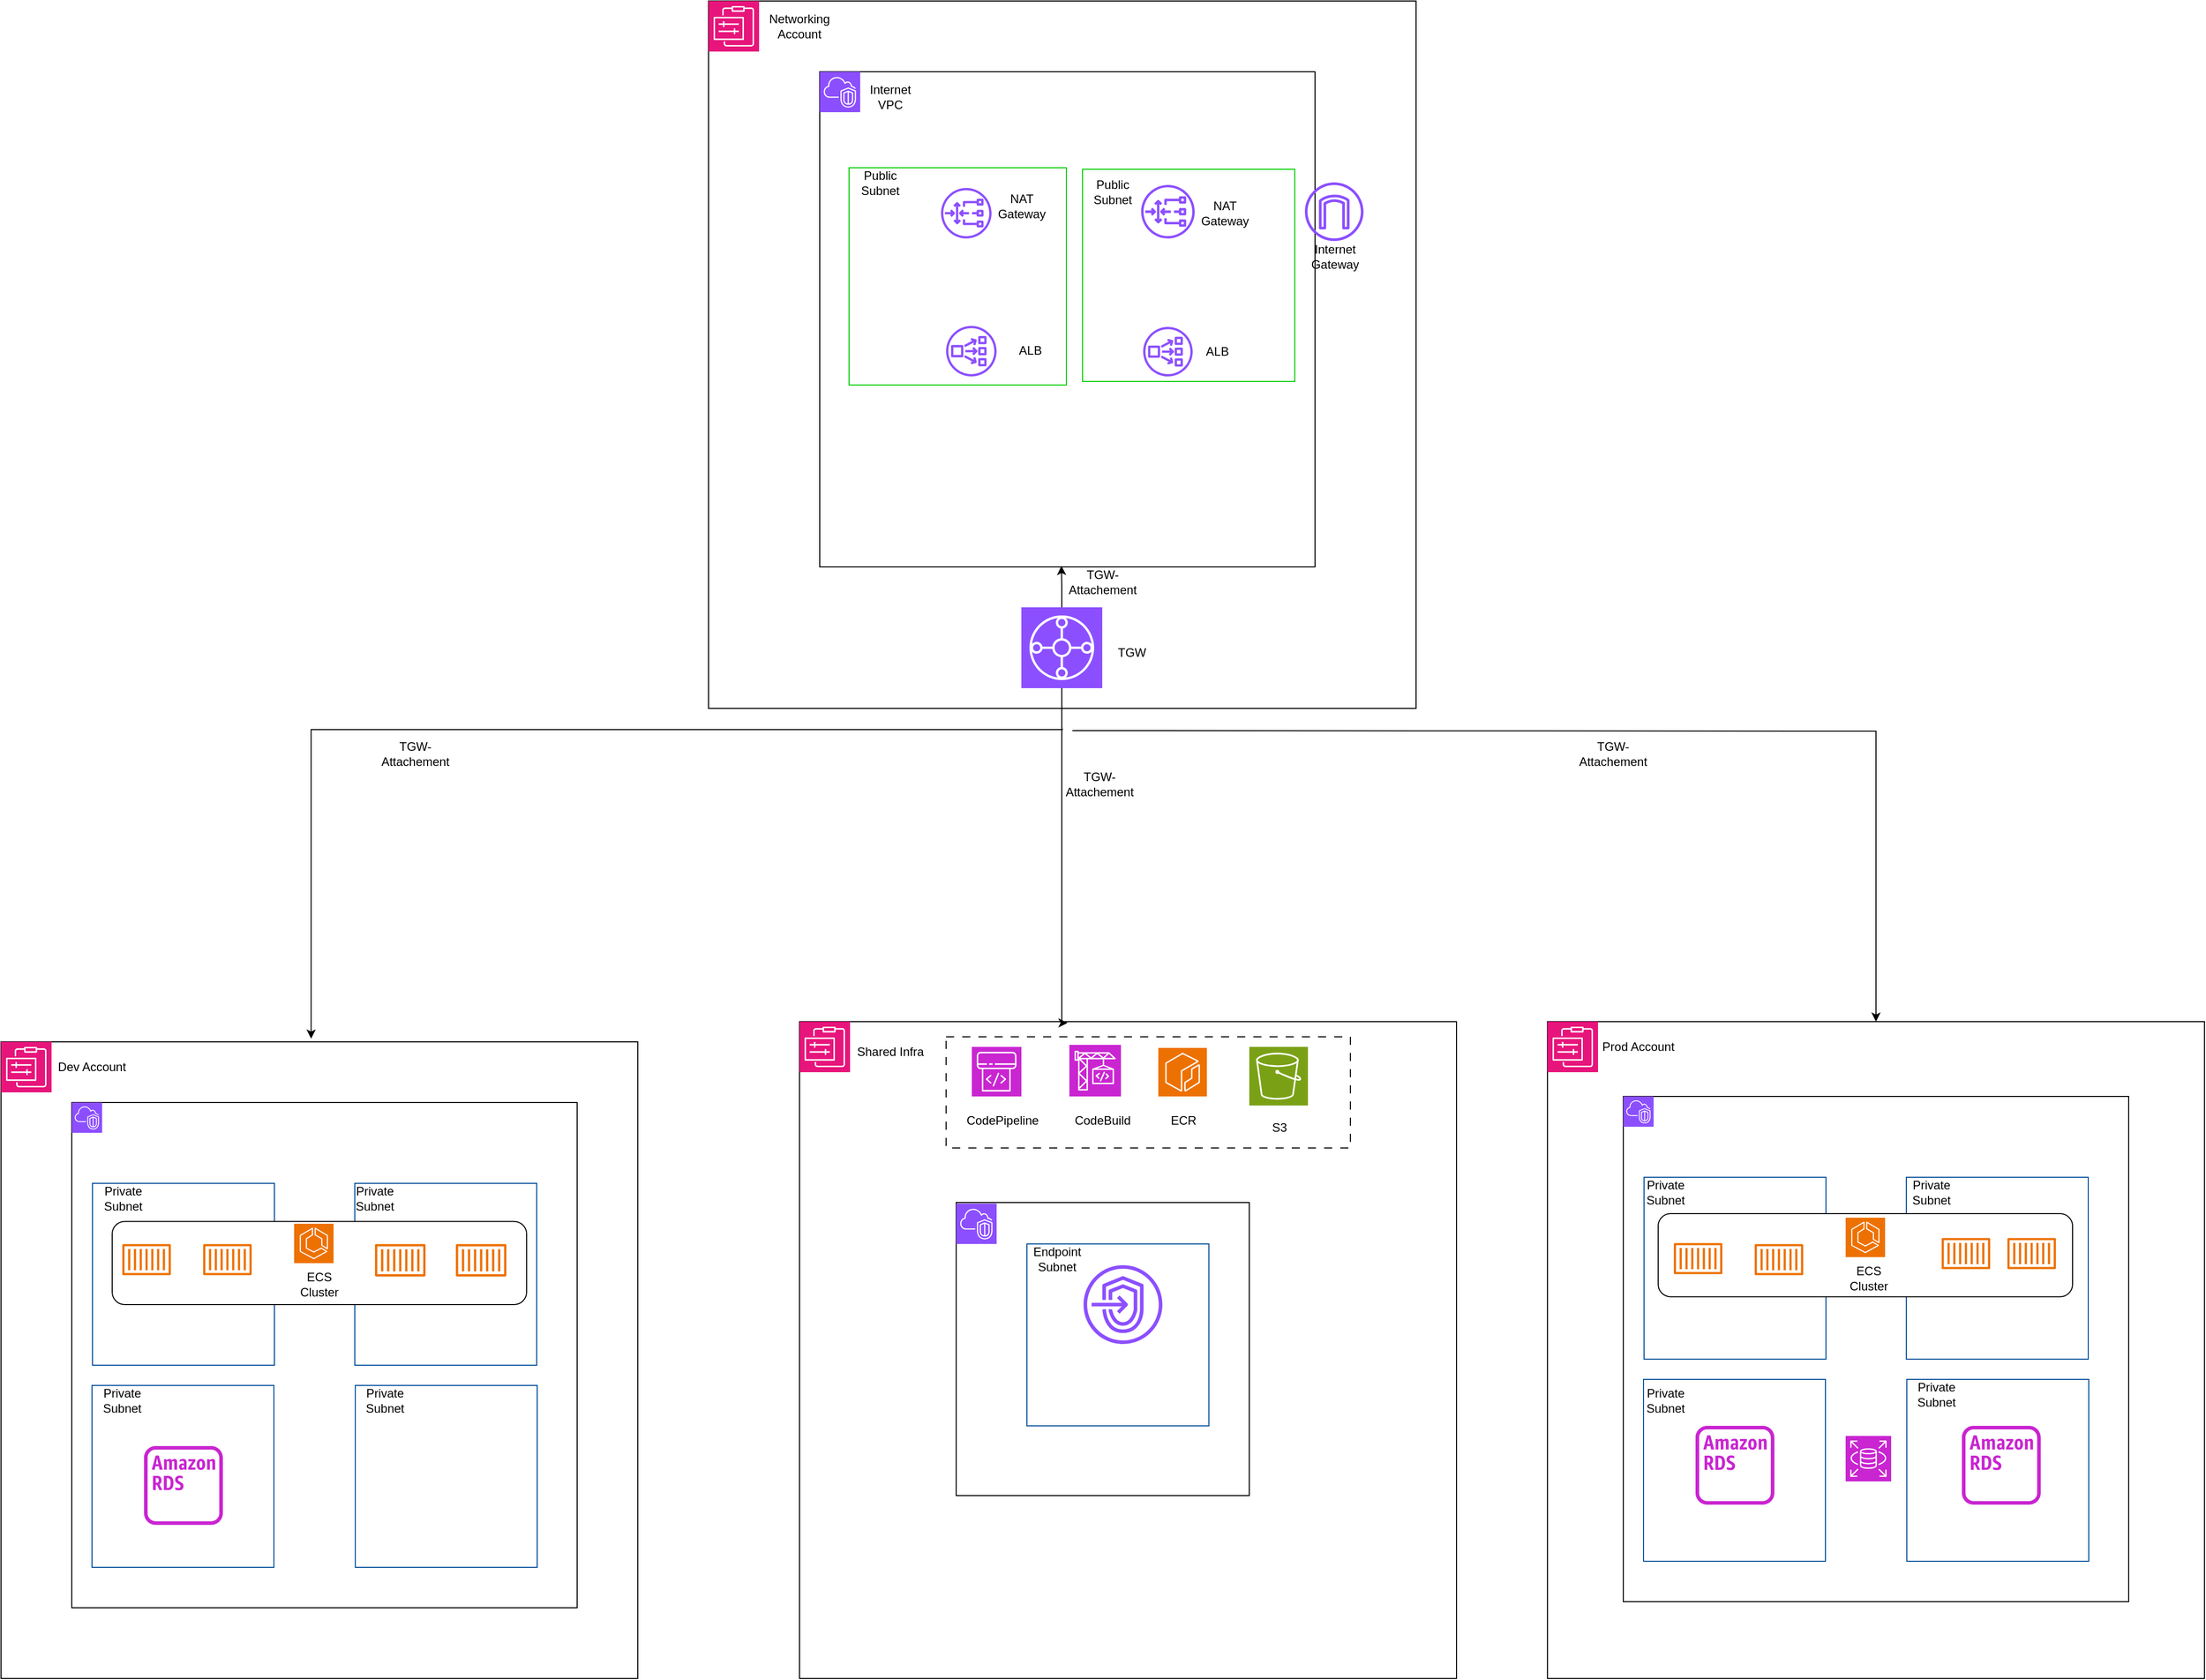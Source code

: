 <mxfile version="26.0.16">
  <diagram name="Page-1" id="W3iXmGLuI1Dv2qq0KpXS">
    <mxGraphModel dx="5504" dy="2164" grid="1" gridSize="10" guides="1" tooltips="1" connect="1" arrows="1" fold="1" page="1" pageScale="1" pageWidth="850" pageHeight="1100" math="0" shadow="0">
      <root>
        <mxCell id="0" />
        <mxCell id="1" parent="0" />
        <mxCell id="tWWG075bvtLCQKelEM6p-166" style="edgeStyle=orthogonalEdgeStyle;rounded=0;orthogonalLoop=1;jettySize=auto;html=1;entryX=0.5;entryY=0;entryDx=0;entryDy=0;" edge="1" parent="1" target="tWWG075bvtLCQKelEM6p-23">
          <mxGeometry relative="1" as="geometry">
            <mxPoint x="-820" y="142" as="sourcePoint" />
          </mxGeometry>
        </mxCell>
        <mxCell id="tWWG075bvtLCQKelEM6p-58" value="" style="rounded=0;whiteSpace=wrap;html=1;dashed=1;" vertex="1" parent="1">
          <mxGeometry x="-1770" y="620" width="400" height="75.5" as="geometry" />
        </mxCell>
        <mxCell id="tWWG075bvtLCQKelEM6p-19" value="" style="whiteSpace=wrap;html=1;aspect=fixed;" vertex="1" parent="1">
          <mxGeometry x="-1880" y="450" width="630" height="630" as="geometry" />
        </mxCell>
        <mxCell id="tWWG075bvtLCQKelEM6p-20" value="Dev Account" style="text;html=1;align=center;verticalAlign=middle;whiteSpace=wrap;rounded=0;" vertex="1" parent="1">
          <mxGeometry x="-1830" y="455" width="80" height="40" as="geometry" />
        </mxCell>
        <mxCell id="tWWG075bvtLCQKelEM6p-21" value="" style="sketch=0;points=[[0,0,0],[0.25,0,0],[0.5,0,0],[0.75,0,0],[1,0,0],[0,1,0],[0.25,1,0],[0.5,1,0],[0.75,1,0],[1,1,0],[0,0.25,0],[0,0.5,0],[0,0.75,0],[1,0.25,0],[1,0.5,0],[1,0.75,0]];points=[[0,0,0],[0.25,0,0],[0.5,0,0],[0.75,0,0],[1,0,0],[0,1,0],[0.25,1,0],[0.5,1,0],[0.75,1,0],[1,1,0],[0,0.25,0],[0,0.5,0],[0,0.75,0],[1,0.25,0],[1,0.5,0],[1,0.75,0]];outlineConnect=0;fontColor=#232F3E;fillColor=#E7157B;strokeColor=#ffffff;dashed=0;verticalLabelPosition=bottom;verticalAlign=top;align=center;html=1;fontSize=12;fontStyle=0;aspect=fixed;shape=mxgraph.aws4.resourceIcon;resIcon=mxgraph.aws4.management_and_governance;" vertex="1" parent="1">
          <mxGeometry x="-1880" y="450" width="50" height="50" as="geometry" />
        </mxCell>
        <mxCell id="tWWG075bvtLCQKelEM6p-3" value="" style="whiteSpace=wrap;html=1;aspect=fixed;" vertex="1" parent="1">
          <mxGeometry x="-1180" y="-580" width="700" height="700" as="geometry" />
        </mxCell>
        <mxCell id="tWWG075bvtLCQKelEM6p-2" value="" style="whiteSpace=wrap;html=1;aspect=fixed;" vertex="1" parent="1">
          <mxGeometry x="-1810" y="510" width="500" height="500" as="geometry" />
        </mxCell>
        <mxCell id="tWWG075bvtLCQKelEM6p-6" value="" style="sketch=0;points=[[0,0,0],[0.25,0,0],[0.5,0,0],[0.75,0,0],[1,0,0],[0,1,0],[0.25,1,0],[0.5,1,0],[0.75,1,0],[1,1,0],[0,0.25,0],[0,0.5,0],[0,0.75,0],[1,0.25,0],[1,0.5,0],[1,0.75,0]];points=[[0,0,0],[0.25,0,0],[0.5,0,0],[0.75,0,0],[1,0,0],[0,1,0],[0.25,1,0],[0.5,1,0],[0.75,1,0],[1,1,0],[0,0.25,0],[0,0.5,0],[0,0.75,0],[1,0.25,0],[1,0.5,0],[1,0.75,0]];outlineConnect=0;fontColor=#232F3E;fillColor=#E7157B;strokeColor=#ffffff;dashed=0;verticalLabelPosition=bottom;verticalAlign=top;align=center;html=1;fontSize=12;fontStyle=0;aspect=fixed;shape=mxgraph.aws4.resourceIcon;resIcon=mxgraph.aws4.management_and_governance;" vertex="1" parent="1">
          <mxGeometry x="-1180" y="-580" width="50" height="50" as="geometry" />
        </mxCell>
        <mxCell id="tWWG075bvtLCQKelEM6p-7" value="" style="whiteSpace=wrap;html=1;aspect=fixed;" vertex="1" parent="1">
          <mxGeometry x="-1070" y="-510" width="490" height="490" as="geometry" />
        </mxCell>
        <mxCell id="tWWG075bvtLCQKelEM6p-8" value="" style="whiteSpace=wrap;html=1;aspect=fixed;strokeColor=#00CC00;" vertex="1" parent="1">
          <mxGeometry x="-1041" y="-415" width="215" height="215" as="geometry" />
        </mxCell>
        <mxCell id="tWWG075bvtLCQKelEM6p-10" value="" style="sketch=0;points=[[0,0,0],[0.25,0,0],[0.5,0,0],[0.75,0,0],[1,0,0],[0,1,0],[0.25,1,0],[0.5,1,0],[0.75,1,0],[1,1,0],[0,0.25,0],[0,0.5,0],[0,0.75,0],[1,0.25,0],[1,0.5,0],[1,0.75,0]];outlineConnect=0;fontColor=#232F3E;fillColor=#8C4FFF;strokeColor=#ffffff;dashed=0;verticalLabelPosition=bottom;verticalAlign=top;align=center;html=1;fontSize=12;fontStyle=0;aspect=fixed;shape=mxgraph.aws4.resourceIcon;resIcon=mxgraph.aws4.vpc;" vertex="1" parent="1">
          <mxGeometry x="-1070" y="-510" width="40" height="40" as="geometry" />
        </mxCell>
        <mxCell id="tWWG075bvtLCQKelEM6p-12" value="" style="sketch=0;outlineConnect=0;fontColor=#232F3E;gradientColor=none;fillColor=#8C4FFF;strokeColor=none;dashed=0;verticalLabelPosition=bottom;verticalAlign=top;align=center;html=1;fontSize=12;fontStyle=0;aspect=fixed;pointerEvents=1;shape=mxgraph.aws4.gateway_load_balancer;" vertex="1" parent="1">
          <mxGeometry x="-950" y="-395" width="50" height="50" as="geometry" />
        </mxCell>
        <mxCell id="tWWG075bvtLCQKelEM6p-9" value="" style="sketch=0;outlineConnect=0;fontColor=#232F3E;gradientColor=none;fillColor=#8C4FFF;strokeColor=none;dashed=0;verticalLabelPosition=bottom;verticalAlign=top;align=center;html=1;fontSize=12;fontStyle=0;aspect=fixed;pointerEvents=1;shape=mxgraph.aws4.internet_gateway;" vertex="1" parent="1">
          <mxGeometry x="-590" y="-400.5" width="58" height="58" as="geometry" />
        </mxCell>
        <mxCell id="tWWG075bvtLCQKelEM6p-14" value="Networking Account" style="text;html=1;align=center;verticalAlign=middle;whiteSpace=wrap;rounded=0;" vertex="1" parent="1">
          <mxGeometry x="-1130" y="-575" width="80" height="40" as="geometry" />
        </mxCell>
        <mxCell id="tWWG075bvtLCQKelEM6p-15" value="Internet VPC" style="text;html=1;align=center;verticalAlign=middle;whiteSpace=wrap;rounded=0;" vertex="1" parent="1">
          <mxGeometry x="-1030" y="-500" width="60" height="30" as="geometry" />
        </mxCell>
        <mxCell id="tWWG075bvtLCQKelEM6p-16" value="NAT Gateway" style="text;html=1;align=center;verticalAlign=middle;whiteSpace=wrap;rounded=0;" vertex="1" parent="1">
          <mxGeometry x="-900" y="-392" width="60" height="30" as="geometry" />
        </mxCell>
        <mxCell id="tWWG075bvtLCQKelEM6p-18" value="Public Subnet" style="text;html=1;align=center;verticalAlign=middle;whiteSpace=wrap;rounded=0;" vertex="1" parent="1">
          <mxGeometry x="-1040" y="-415" width="60" height="30" as="geometry" />
        </mxCell>
        <mxCell id="tWWG075bvtLCQKelEM6p-17" value="Internet Gateway" style="text;html=1;align=center;verticalAlign=middle;whiteSpace=wrap;rounded=0;" vertex="1" parent="1">
          <mxGeometry x="-590" y="-342.5" width="60" height="30" as="geometry" />
        </mxCell>
        <mxCell id="tWWG075bvtLCQKelEM6p-22" value="" style="sketch=0;points=[[0,0,0],[0.25,0,0],[0.5,0,0],[0.75,0,0],[1,0,0],[0,1,0],[0.25,1,0],[0.5,1,0],[0.75,1,0],[1,1,0],[0,0.25,0],[0,0.5,0],[0,0.75,0],[1,0.25,0],[1,0.5,0],[1,0.75,0]];outlineConnect=0;fontColor=#232F3E;fillColor=#8C4FFF;strokeColor=#ffffff;dashed=0;verticalLabelPosition=bottom;verticalAlign=top;align=center;html=1;fontSize=12;fontStyle=0;aspect=fixed;shape=mxgraph.aws4.resourceIcon;resIcon=mxgraph.aws4.vpc;" vertex="1" parent="1">
          <mxGeometry x="-1810" y="510" width="30" height="30" as="geometry" />
        </mxCell>
        <mxCell id="tWWG075bvtLCQKelEM6p-23" value="" style="whiteSpace=wrap;html=1;aspect=fixed;" vertex="1" parent="1">
          <mxGeometry x="-350" y="430" width="650" height="650" as="geometry" />
        </mxCell>
        <mxCell id="tWWG075bvtLCQKelEM6p-24" value="Prod Account" style="text;html=1;align=center;verticalAlign=middle;whiteSpace=wrap;rounded=0;" vertex="1" parent="1">
          <mxGeometry x="-300" y="435" width="80" height="40" as="geometry" />
        </mxCell>
        <mxCell id="tWWG075bvtLCQKelEM6p-25" value="" style="sketch=0;points=[[0,0,0],[0.25,0,0],[0.5,0,0],[0.75,0,0],[1,0,0],[0,1,0],[0.25,1,0],[0.5,1,0],[0.75,1,0],[1,1,0],[0,0.25,0],[0,0.5,0],[0,0.75,0],[1,0.25,0],[1,0.5,0],[1,0.75,0]];points=[[0,0,0],[0.25,0,0],[0.5,0,0],[0.75,0,0],[1,0,0],[0,1,0],[0.25,1,0],[0.5,1,0],[0.75,1,0],[1,1,0],[0,0.25,0],[0,0.5,0],[0,0.75,0],[1,0.25,0],[1,0.5,0],[1,0.75,0]];outlineConnect=0;fontColor=#232F3E;fillColor=#E7157B;strokeColor=#ffffff;dashed=0;verticalLabelPosition=bottom;verticalAlign=top;align=center;html=1;fontSize=12;fontStyle=0;aspect=fixed;shape=mxgraph.aws4.resourceIcon;resIcon=mxgraph.aws4.management_and_governance;" vertex="1" parent="1">
          <mxGeometry x="-350" y="430" width="50" height="50" as="geometry" />
        </mxCell>
        <mxCell id="tWWG075bvtLCQKelEM6p-31" value="" style="whiteSpace=wrap;html=1;aspect=fixed;strokeColor=#004C99;" vertex="1" parent="1">
          <mxGeometry x="-1789.5" y="590" width="180" height="180" as="geometry" />
        </mxCell>
        <mxCell id="tWWG075bvtLCQKelEM6p-32" value="Private Subnet" style="text;html=1;align=center;verticalAlign=middle;whiteSpace=wrap;rounded=0;" vertex="1" parent="1">
          <mxGeometry x="-1789.5" y="590" width="60" height="30" as="geometry" />
        </mxCell>
        <mxCell id="tWWG075bvtLCQKelEM6p-34" value="" style="whiteSpace=wrap;html=1;aspect=fixed;strokeColor=#004C99;" vertex="1" parent="1">
          <mxGeometry x="-1530" y="590" width="180" height="180" as="geometry" />
        </mxCell>
        <mxCell id="tWWG075bvtLCQKelEM6p-35" value="Private Subnet" style="text;html=1;align=center;verticalAlign=middle;whiteSpace=wrap;rounded=0;" vertex="1" parent="1">
          <mxGeometry x="-1540" y="590" width="60" height="30" as="geometry" />
        </mxCell>
        <mxCell id="tWWG075bvtLCQKelEM6p-40" value="" style="whiteSpace=wrap;html=1;aspect=fixed;strokeColor=#004C99;" vertex="1" parent="1">
          <mxGeometry x="-1790" y="790" width="180" height="180" as="geometry" />
        </mxCell>
        <mxCell id="tWWG075bvtLCQKelEM6p-41" value="Private Subnet" style="text;html=1;align=center;verticalAlign=middle;whiteSpace=wrap;rounded=0;" vertex="1" parent="1">
          <mxGeometry x="-1790" y="790" width="60" height="30" as="geometry" />
        </mxCell>
        <mxCell id="tWWG075bvtLCQKelEM6p-42" value="" style="whiteSpace=wrap;html=1;aspect=fixed;strokeColor=#004C99;" vertex="1" parent="1">
          <mxGeometry x="-1529.5" y="790" width="180" height="180" as="geometry" />
        </mxCell>
        <mxCell id="tWWG075bvtLCQKelEM6p-43" value="Private Subnet" style="text;html=1;align=center;verticalAlign=middle;whiteSpace=wrap;rounded=0;" vertex="1" parent="1">
          <mxGeometry x="-1530" y="790" width="60" height="30" as="geometry" />
        </mxCell>
        <mxCell id="tWWG075bvtLCQKelEM6p-5" value="" style="sketch=0;points=[[0,0,0],[0.25,0,0],[0.5,0,0],[0.75,0,0],[1,0,0],[0,1,0],[0.25,1,0],[0.5,1,0],[0.75,1,0],[1,1,0],[0,0.25,0],[0,0.5,0],[0,0.75,0],[1,0.25,0],[1,0.5,0],[1,0.75,0]];outlineConnect=0;fontColor=#232F3E;fillColor=#8C4FFF;strokeColor=#ffffff;dashed=0;verticalLabelPosition=bottom;verticalAlign=top;align=center;html=1;fontSize=12;fontStyle=0;aspect=fixed;shape=mxgraph.aws4.resourceIcon;resIcon=mxgraph.aws4.transit_gateway;" vertex="1" parent="1">
          <mxGeometry x="-870.5" y="20" width="80" height="80" as="geometry" />
        </mxCell>
        <mxCell id="tWWG075bvtLCQKelEM6p-45" value="" style="whiteSpace=wrap;html=1;aspect=fixed;strokeColor=#00CC00;" vertex="1" parent="1">
          <mxGeometry x="-810" y="-413.5" width="210" height="210" as="geometry" />
        </mxCell>
        <mxCell id="tWWG075bvtLCQKelEM6p-46" value="" style="sketch=0;outlineConnect=0;fontColor=#232F3E;gradientColor=none;fillColor=#8C4FFF;strokeColor=none;dashed=0;verticalLabelPosition=bottom;verticalAlign=top;align=center;html=1;fontSize=12;fontStyle=0;aspect=fixed;pointerEvents=1;shape=mxgraph.aws4.gateway_load_balancer;" vertex="1" parent="1">
          <mxGeometry x="-752" y="-398" width="53" height="53" as="geometry" />
        </mxCell>
        <mxCell id="tWWG075bvtLCQKelEM6p-47" value="NAT Gateway" style="text;html=1;align=center;verticalAlign=middle;whiteSpace=wrap;rounded=0;" vertex="1" parent="1">
          <mxGeometry x="-699" y="-385" width="60" height="30" as="geometry" />
        </mxCell>
        <mxCell id="tWWG075bvtLCQKelEM6p-48" value="Public Subnet" style="text;html=1;align=center;verticalAlign=middle;whiteSpace=wrap;rounded=0;" vertex="1" parent="1">
          <mxGeometry x="-810" y="-406" width="60" height="30" as="geometry" />
        </mxCell>
        <mxCell id="tWWG075bvtLCQKelEM6p-50" value="" style="sketch=0;outlineConnect=0;fontColor=#232F3E;gradientColor=none;fillColor=#8C4FFF;strokeColor=none;dashed=0;verticalLabelPosition=bottom;verticalAlign=top;align=center;html=1;fontSize=12;fontStyle=0;aspect=fixed;pointerEvents=1;shape=mxgraph.aws4.network_load_balancer;" vertex="1" parent="1">
          <mxGeometry x="-750" y="-257.5" width="49" height="49" as="geometry" />
        </mxCell>
        <mxCell id="tWWG075bvtLCQKelEM6p-51" value="" style="sketch=0;outlineConnect=0;fontColor=#232F3E;gradientColor=none;fillColor=#8C4FFF;strokeColor=none;dashed=0;verticalLabelPosition=bottom;verticalAlign=top;align=center;html=1;fontSize=12;fontStyle=0;aspect=fixed;pointerEvents=1;shape=mxgraph.aws4.network_load_balancer;" vertex="1" parent="1">
          <mxGeometry x="-945" y="-258.5" width="50" height="50" as="geometry" />
        </mxCell>
        <mxCell id="tWWG075bvtLCQKelEM6p-52" value="" style="whiteSpace=wrap;html=1;aspect=fixed;" vertex="1" parent="1">
          <mxGeometry x="-1090" y="430" width="650" height="650" as="geometry" />
        </mxCell>
        <mxCell id="tWWG075bvtLCQKelEM6p-53" value="Shared Infra" style="text;html=1;align=center;verticalAlign=middle;whiteSpace=wrap;rounded=0;" vertex="1" parent="1">
          <mxGeometry x="-1040" y="440" width="80" height="40" as="geometry" />
        </mxCell>
        <mxCell id="tWWG075bvtLCQKelEM6p-54" value="" style="sketch=0;points=[[0,0,0],[0.25,0,0],[0.5,0,0],[0.75,0,0],[1,0,0],[0,1,0],[0.25,1,0],[0.5,1,0],[0.75,1,0],[1,1,0],[0,0.25,0],[0,0.5,0],[0,0.75,0],[1,0.25,0],[1,0.5,0],[1,0.75,0]];points=[[0,0,0],[0.25,0,0],[0.5,0,0],[0.75,0,0],[1,0,0],[0,1,0],[0.25,1,0],[0.5,1,0],[0.75,1,0],[1,1,0],[0,0.25,0],[0,0.5,0],[0,0.75,0],[1,0.25,0],[1,0.5,0],[1,0.75,0]];outlineConnect=0;fontColor=#232F3E;fillColor=#E7157B;strokeColor=#ffffff;dashed=0;verticalLabelPosition=bottom;verticalAlign=top;align=center;html=1;fontSize=12;fontStyle=0;aspect=fixed;shape=mxgraph.aws4.resourceIcon;resIcon=mxgraph.aws4.management_and_governance;" vertex="1" parent="1">
          <mxGeometry x="-1090" y="430" width="50" height="50" as="geometry" />
        </mxCell>
        <mxCell id="tWWG075bvtLCQKelEM6p-55" value="" style="whiteSpace=wrap;html=1;aspect=fixed;" vertex="1" parent="1">
          <mxGeometry x="-935" y="609" width="290" height="290" as="geometry" />
        </mxCell>
        <mxCell id="tWWG075bvtLCQKelEM6p-56" value="" style="sketch=0;points=[[0,0,0],[0.25,0,0],[0.5,0,0],[0.75,0,0],[1,0,0],[0,1,0],[0.25,1,0],[0.5,1,0],[0.75,1,0],[1,1,0],[0,0.25,0],[0,0.5,0],[0,0.75,0],[1,0.25,0],[1,0.5,0],[1,0.75,0]];outlineConnect=0;fontColor=#232F3E;fillColor=#8C4FFF;strokeColor=#ffffff;dashed=0;verticalLabelPosition=bottom;verticalAlign=top;align=center;html=1;fontSize=12;fontStyle=0;aspect=fixed;shape=mxgraph.aws4.resourceIcon;resIcon=mxgraph.aws4.vpc;" vertex="1" parent="1">
          <mxGeometry x="-935" y="610" width="40" height="40" as="geometry" />
        </mxCell>
        <mxCell id="tWWG075bvtLCQKelEM6p-61" value="" style="rounded=0;whiteSpace=wrap;html=1;dashed=1;dashPattern=8 8;" vertex="1" parent="1">
          <mxGeometry x="-945" y="445" width="400" height="110" as="geometry" />
        </mxCell>
        <mxCell id="tWWG075bvtLCQKelEM6p-62" value="" style="sketch=0;points=[[0,0,0],[0.25,0,0],[0.5,0,0],[0.75,0,0],[1,0,0],[0,1,0],[0.25,1,0],[0.5,1,0],[0.75,1,0],[1,1,0],[0,0.25,0],[0,0.5,0],[0,0.75,0],[1,0.25,0],[1,0.5,0],[1,0.75,0]];outlineConnect=0;fontColor=#232F3E;fillColor=#C925D1;strokeColor=#ffffff;dashed=0;verticalLabelPosition=bottom;verticalAlign=top;align=center;html=1;fontSize=12;fontStyle=0;aspect=fixed;shape=mxgraph.aws4.resourceIcon;resIcon=mxgraph.aws4.codepipeline;" vertex="1" parent="1">
          <mxGeometry x="-919.5" y="455" width="49" height="49" as="geometry" />
        </mxCell>
        <mxCell id="tWWG075bvtLCQKelEM6p-63" value="" style="sketch=0;points=[[0,0,0],[0.25,0,0],[0.5,0,0],[0.75,0,0],[1,0,0],[0,1,0],[0.25,1,0],[0.5,1,0],[0.75,1,0],[1,1,0],[0,0.25,0],[0,0.5,0],[0,0.75,0],[1,0.25,0],[1,0.5,0],[1,0.75,0]];outlineConnect=0;fontColor=#232F3E;fillColor=#C925D1;strokeColor=#ffffff;dashed=0;verticalLabelPosition=bottom;verticalAlign=top;align=center;html=1;fontSize=12;fontStyle=0;aspect=fixed;shape=mxgraph.aws4.resourceIcon;resIcon=mxgraph.aws4.codebuild;" vertex="1" parent="1">
          <mxGeometry x="-823" y="453" width="51" height="51" as="geometry" />
        </mxCell>
        <mxCell id="tWWG075bvtLCQKelEM6p-64" value="" style="sketch=0;outlineConnect=0;fontColor=#232F3E;gradientColor=none;fillColor=#C925D1;strokeColor=none;dashed=0;verticalLabelPosition=bottom;verticalAlign=top;align=center;html=1;fontSize=12;fontStyle=0;aspect=fixed;pointerEvents=1;shape=mxgraph.aws4.rds_instance_alt;" vertex="1" parent="1">
          <mxGeometry x="-1738.5" y="850" width="78" height="78" as="geometry" />
        </mxCell>
        <mxCell id="tWWG075bvtLCQKelEM6p-65" value="" style="sketch=0;points=[[0,0,0],[0.25,0,0],[0.5,0,0],[0.75,0,0],[1,0,0],[0,1,0],[0.25,1,0],[0.5,1,0],[0.75,1,0],[1,1,0],[0,0.25,0],[0,0.5,0],[0,0.75,0],[1,0.25,0],[1,0.5,0],[1,0.75,0]];outlineConnect=0;fontColor=#232F3E;fillColor=#ED7100;strokeColor=#ffffff;dashed=0;verticalLabelPosition=bottom;verticalAlign=top;align=center;html=1;fontSize=12;fontStyle=0;aspect=fixed;shape=mxgraph.aws4.resourceIcon;resIcon=mxgraph.aws4.ecr;" vertex="1" parent="1">
          <mxGeometry x="-735" y="456" width="48" height="48" as="geometry" />
        </mxCell>
        <mxCell id="tWWG075bvtLCQKelEM6p-66" value="" style="sketch=0;points=[[0,0,0],[0.25,0,0],[0.5,0,0],[0.75,0,0],[1,0,0],[0,1,0],[0.25,1,0],[0.5,1,0],[0.75,1,0],[1,1,0],[0,0.25,0],[0,0.5,0],[0,0.75,0],[1,0.25,0],[1,0.5,0],[1,0.75,0]];outlineConnect=0;fontColor=#232F3E;fillColor=#7AA116;strokeColor=#ffffff;dashed=0;verticalLabelPosition=bottom;verticalAlign=top;align=center;html=1;fontSize=12;fontStyle=0;aspect=fixed;shape=mxgraph.aws4.resourceIcon;resIcon=mxgraph.aws4.s3;" vertex="1" parent="1">
          <mxGeometry x="-645" y="455" width="58" height="58" as="geometry" />
        </mxCell>
        <mxCell id="tWWG075bvtLCQKelEM6p-72" value="CodePipeline" style="text;html=1;align=center;verticalAlign=middle;whiteSpace=wrap;rounded=0;" vertex="1" parent="1">
          <mxGeometry x="-919.5" y="513" width="60" height="30" as="geometry" />
        </mxCell>
        <mxCell id="tWWG075bvtLCQKelEM6p-73" value="CodeBuild" style="text;html=1;align=center;verticalAlign=middle;whiteSpace=wrap;rounded=0;" vertex="1" parent="1">
          <mxGeometry x="-820" y="513" width="60" height="30" as="geometry" />
        </mxCell>
        <mxCell id="tWWG075bvtLCQKelEM6p-74" value="ECR" style="text;html=1;align=center;verticalAlign=middle;whiteSpace=wrap;rounded=0;" vertex="1" parent="1">
          <mxGeometry x="-740" y="513" width="60" height="30" as="geometry" />
        </mxCell>
        <mxCell id="tWWG075bvtLCQKelEM6p-75" value="S3" style="text;html=1;align=center;verticalAlign=middle;whiteSpace=wrap;rounded=0;" vertex="1" parent="1">
          <mxGeometry x="-645" y="520" width="60" height="30" as="geometry" />
        </mxCell>
        <mxCell id="tWWG075bvtLCQKelEM6p-76" value="" style="whiteSpace=wrap;html=1;aspect=fixed;strokeColor=#004C99;" vertex="1" parent="1">
          <mxGeometry x="-865" y="650" width="180" height="180" as="geometry" />
        </mxCell>
        <mxCell id="tWWG075bvtLCQKelEM6p-77" value="Endpoint Subnet" style="text;html=1;align=center;verticalAlign=middle;whiteSpace=wrap;rounded=0;" vertex="1" parent="1">
          <mxGeometry x="-865" y="650" width="60" height="30" as="geometry" />
        </mxCell>
        <mxCell id="tWWG075bvtLCQKelEM6p-78" value="" style="sketch=0;outlineConnect=0;fontColor=#232F3E;gradientColor=none;fillColor=#8C4FFF;strokeColor=none;dashed=0;verticalLabelPosition=bottom;verticalAlign=top;align=center;html=1;fontSize=12;fontStyle=0;aspect=fixed;pointerEvents=1;shape=mxgraph.aws4.endpoints;" vertex="1" parent="1">
          <mxGeometry x="-809" y="671" width="78" height="78" as="geometry" />
        </mxCell>
        <mxCell id="tWWG075bvtLCQKelEM6p-113" value="" style="whiteSpace=wrap;html=1;aspect=fixed;" vertex="1" parent="1">
          <mxGeometry x="-275" y="504" width="500" height="500" as="geometry" />
        </mxCell>
        <mxCell id="tWWG075bvtLCQKelEM6p-114" value="" style="sketch=0;points=[[0,0,0],[0.25,0,0],[0.5,0,0],[0.75,0,0],[1,0,0],[0,1,0],[0.25,1,0],[0.5,1,0],[0.75,1,0],[1,1,0],[0,0.25,0],[0,0.5,0],[0,0.75,0],[1,0.25,0],[1,0.5,0],[1,0.75,0]];outlineConnect=0;fontColor=#232F3E;fillColor=#8C4FFF;strokeColor=#ffffff;dashed=0;verticalLabelPosition=bottom;verticalAlign=top;align=center;html=1;fontSize=12;fontStyle=0;aspect=fixed;shape=mxgraph.aws4.resourceIcon;resIcon=mxgraph.aws4.vpc;" vertex="1" parent="1">
          <mxGeometry x="-275" y="504" width="30" height="30" as="geometry" />
        </mxCell>
        <mxCell id="tWWG075bvtLCQKelEM6p-115" value="Private Subnet" style="text;html=1;align=center;verticalAlign=middle;whiteSpace=wrap;rounded=0;" vertex="1" parent="1">
          <mxGeometry x="-254.5" y="584" width="60" height="30" as="geometry" />
        </mxCell>
        <mxCell id="tWWG075bvtLCQKelEM6p-116" value="" style="sketch=0;outlineConnect=0;fontColor=#232F3E;gradientColor=none;fillColor=#ED7100;strokeColor=none;dashed=0;verticalLabelPosition=bottom;verticalAlign=top;align=center;html=1;fontSize=12;fontStyle=0;aspect=fixed;pointerEvents=1;shape=mxgraph.aws4.container_1;" vertex="1" parent="1">
          <mxGeometry x="-225" y="644" width="48" height="31" as="geometry" />
        </mxCell>
        <mxCell id="tWWG075bvtLCQKelEM6p-117" value="" style="sketch=0;outlineConnect=0;fontColor=#232F3E;gradientColor=none;fillColor=#ED7100;strokeColor=none;dashed=0;verticalLabelPosition=bottom;verticalAlign=top;align=center;html=1;fontSize=12;fontStyle=0;aspect=fixed;pointerEvents=1;shape=mxgraph.aws4.container_1;" vertex="1" parent="1">
          <mxGeometry x="-145" y="644" width="48" height="31" as="geometry" />
        </mxCell>
        <mxCell id="tWWG075bvtLCQKelEM6p-118" value="" style="whiteSpace=wrap;html=1;aspect=fixed;strokeColor=#004C99;" vertex="1" parent="1">
          <mxGeometry x="-254.5" y="584" width="180" height="180" as="geometry" />
        </mxCell>
        <mxCell id="tWWG075bvtLCQKelEM6p-119" value="Private Subnet" style="text;html=1;align=center;verticalAlign=middle;whiteSpace=wrap;rounded=0;" vertex="1" parent="1">
          <mxGeometry x="-5" y="584" width="60" height="30" as="geometry" />
        </mxCell>
        <mxCell id="tWWG075bvtLCQKelEM6p-120" value="" style="sketch=0;outlineConnect=0;fontColor=#232F3E;gradientColor=none;fillColor=#ED7100;strokeColor=none;dashed=0;verticalLabelPosition=bottom;verticalAlign=top;align=center;html=1;fontSize=12;fontStyle=0;aspect=fixed;pointerEvents=1;shape=mxgraph.aws4.container_1;" vertex="1" parent="1">
          <mxGeometry x="25" y="644" width="48" height="31" as="geometry" />
        </mxCell>
        <mxCell id="tWWG075bvtLCQKelEM6p-121" value="" style="whiteSpace=wrap;html=1;aspect=fixed;strokeColor=#004C99;" vertex="1" parent="1">
          <mxGeometry x="5" y="584" width="180" height="180" as="geometry" />
        </mxCell>
        <mxCell id="tWWG075bvtLCQKelEM6p-124" value="Private Subnet" style="text;html=1;align=center;verticalAlign=middle;whiteSpace=wrap;rounded=0;" vertex="1" parent="1">
          <mxGeometry x="-255" y="784" width="60" height="30" as="geometry" />
        </mxCell>
        <mxCell id="tWWG075bvtLCQKelEM6p-125" value="" style="sketch=0;outlineConnect=0;fontColor=#232F3E;gradientColor=none;fillColor=#C925D1;strokeColor=none;dashed=0;verticalLabelPosition=bottom;verticalAlign=top;align=center;html=1;fontSize=12;fontStyle=0;aspect=fixed;pointerEvents=1;shape=mxgraph.aws4.rds_instance_alt;" vertex="1" parent="1">
          <mxGeometry x="-203.5" y="844" width="78" height="78" as="geometry" />
        </mxCell>
        <mxCell id="tWWG075bvtLCQKelEM6p-126" value="" style="whiteSpace=wrap;html=1;aspect=fixed;strokeColor=#004C99;" vertex="1" parent="1">
          <mxGeometry x="-255" y="784" width="180" height="180" as="geometry" />
        </mxCell>
        <mxCell id="tWWG075bvtLCQKelEM6p-127" value="" style="whiteSpace=wrap;html=1;aspect=fixed;strokeColor=#004C99;" vertex="1" parent="1">
          <mxGeometry x="5.5" y="784" width="180" height="180" as="geometry" />
        </mxCell>
        <mxCell id="tWWG075bvtLCQKelEM6p-128" value="Private Subnet" style="text;html=1;align=center;verticalAlign=middle;whiteSpace=wrap;rounded=0;" vertex="1" parent="1">
          <mxGeometry x="5" y="784" width="60" height="30" as="geometry" />
        </mxCell>
        <mxCell id="tWWG075bvtLCQKelEM6p-136" value="Private Subnet" style="text;html=1;align=center;verticalAlign=middle;whiteSpace=wrap;rounded=0;" vertex="1" parent="1">
          <mxGeometry y="584" width="60" height="30" as="geometry" />
        </mxCell>
        <mxCell id="tWWG075bvtLCQKelEM6p-137" value="Private Subnet" style="text;html=1;align=center;verticalAlign=middle;whiteSpace=wrap;rounded=0;" vertex="1" parent="1">
          <mxGeometry x="-263.5" y="584" width="60" height="30" as="geometry" />
        </mxCell>
        <mxCell id="tWWG075bvtLCQKelEM6p-138" value="Private Subnet" style="text;html=1;align=center;verticalAlign=middle;whiteSpace=wrap;rounded=0;" vertex="1" parent="1">
          <mxGeometry x="-263.5" y="790" width="60" height="30" as="geometry" />
        </mxCell>
        <mxCell id="tWWG075bvtLCQKelEM6p-139" value="" style="sketch=0;points=[[0,0,0],[0.25,0,0],[0.5,0,0],[0.75,0,0],[1,0,0],[0,1,0],[0.25,1,0],[0.5,1,0],[0.75,1,0],[1,1,0],[0,0.25,0],[0,0.5,0],[0,0.75,0],[1,0.25,0],[1,0.5,0],[1,0.75,0]];outlineConnect=0;fontColor=#232F3E;fillColor=#C925D1;strokeColor=#ffffff;dashed=0;verticalLabelPosition=bottom;verticalAlign=top;align=center;html=1;fontSize=12;fontStyle=0;aspect=fixed;shape=mxgraph.aws4.resourceIcon;resIcon=mxgraph.aws4.rds;" vertex="1" parent="1">
          <mxGeometry x="-55" y="840" width="45" height="45" as="geometry" />
        </mxCell>
        <mxCell id="tWWG075bvtLCQKelEM6p-140" value="" style="sketch=0;outlineConnect=0;fontColor=#232F3E;gradientColor=none;fillColor=#C925D1;strokeColor=none;dashed=0;verticalLabelPosition=bottom;verticalAlign=top;align=center;html=1;fontSize=12;fontStyle=0;aspect=fixed;pointerEvents=1;shape=mxgraph.aws4.rds_instance_alt;" vertex="1" parent="1">
          <mxGeometry x="-203.5" y="830" width="78" height="78" as="geometry" />
        </mxCell>
        <mxCell id="tWWG075bvtLCQKelEM6p-141" value="" style="sketch=0;outlineConnect=0;fontColor=#232F3E;gradientColor=none;fillColor=#C925D1;strokeColor=none;dashed=0;verticalLabelPosition=bottom;verticalAlign=top;align=center;html=1;fontSize=12;fontStyle=0;aspect=fixed;pointerEvents=1;shape=mxgraph.aws4.rds_instance_alt;" vertex="1" parent="1">
          <mxGeometry x="60" y="830" width="78" height="78" as="geometry" />
        </mxCell>
        <mxCell id="tWWG075bvtLCQKelEM6p-142" value="ALB" style="text;html=1;align=center;verticalAlign=middle;whiteSpace=wrap;rounded=0;" vertex="1" parent="1">
          <mxGeometry x="-890" y="-247" width="57" height="26" as="geometry" />
        </mxCell>
        <mxCell id="tWWG075bvtLCQKelEM6p-143" value="ALB" style="text;html=1;align=center;verticalAlign=middle;whiteSpace=wrap;rounded=0;" vertex="1" parent="1">
          <mxGeometry x="-705" y="-246" width="57" height="26" as="geometry" />
        </mxCell>
        <mxCell id="tWWG075bvtLCQKelEM6p-144" value="" style="rounded=1;whiteSpace=wrap;html=1;" vertex="1" parent="1">
          <mxGeometry x="-1770" y="627.75" width="410" height="82.25" as="geometry" />
        </mxCell>
        <mxCell id="tWWG075bvtLCQKelEM6p-36" value="" style="sketch=0;outlineConnect=0;fontColor=#232F3E;gradientColor=none;fillColor=#ED7100;strokeColor=none;dashed=0;verticalLabelPosition=bottom;verticalAlign=top;align=center;html=1;fontSize=12;fontStyle=0;aspect=fixed;pointerEvents=1;shape=mxgraph.aws4.container_1;" vertex="1" parent="1">
          <mxGeometry x="-1760" y="650" width="48" height="31" as="geometry" />
        </mxCell>
        <mxCell id="tWWG075bvtLCQKelEM6p-37" value="" style="sketch=0;outlineConnect=0;fontColor=#232F3E;gradientColor=none;fillColor=#ED7100;strokeColor=none;dashed=0;verticalLabelPosition=bottom;verticalAlign=top;align=center;html=1;fontSize=12;fontStyle=0;aspect=fixed;pointerEvents=1;shape=mxgraph.aws4.container_1;" vertex="1" parent="1">
          <mxGeometry x="-1680" y="650" width="48" height="31" as="geometry" />
        </mxCell>
        <mxCell id="tWWG075bvtLCQKelEM6p-33" value="" style="sketch=0;points=[[0,0,0],[0.25,0,0],[0.5,0,0],[0.75,0,0],[1,0,0],[0,1,0],[0.25,1,0],[0.5,1,0],[0.75,1,0],[1,1,0],[0,0.25,0],[0,0.5,0],[0,0.75,0],[1,0.25,0],[1,0.5,0],[1,0.75,0]];outlineConnect=0;fontColor=#232F3E;fillColor=#ED7100;strokeColor=#ffffff;dashed=0;verticalLabelPosition=bottom;verticalAlign=top;align=center;html=1;fontSize=12;fontStyle=0;aspect=fixed;shape=mxgraph.aws4.resourceIcon;resIcon=mxgraph.aws4.ecs;" vertex="1" parent="1">
          <mxGeometry x="-1590" y="630" width="39" height="39" as="geometry" />
        </mxCell>
        <mxCell id="tWWG075bvtLCQKelEM6p-38" value="" style="sketch=0;outlineConnect=0;fontColor=#232F3E;gradientColor=none;fillColor=#ED7100;strokeColor=none;dashed=0;verticalLabelPosition=bottom;verticalAlign=top;align=center;html=1;fontSize=12;fontStyle=0;aspect=fixed;pointerEvents=1;shape=mxgraph.aws4.container_1;" vertex="1" parent="1">
          <mxGeometry x="-1510" y="650" width="50" height="32.29" as="geometry" />
        </mxCell>
        <mxCell id="tWWG075bvtLCQKelEM6p-39" value="" style="sketch=0;outlineConnect=0;fontColor=#232F3E;gradientColor=none;fillColor=#ED7100;strokeColor=none;dashed=0;verticalLabelPosition=bottom;verticalAlign=top;align=center;html=1;fontSize=12;fontStyle=0;aspect=fixed;pointerEvents=1;shape=mxgraph.aws4.container_1;" vertex="1" parent="1">
          <mxGeometry x="-1430" y="650" width="50" height="32.29" as="geometry" />
        </mxCell>
        <mxCell id="tWWG075bvtLCQKelEM6p-145" value="ECS Cluster" style="text;html=1;align=center;verticalAlign=middle;whiteSpace=wrap;rounded=0;" vertex="1" parent="1">
          <mxGeometry x="-1595" y="675" width="60" height="30" as="geometry" />
        </mxCell>
        <mxCell id="tWWG075bvtLCQKelEM6p-165" style="edgeStyle=orthogonalEdgeStyle;rounded=0;orthogonalLoop=1;jettySize=auto;html=1;entryX=0.408;entryY=0.002;entryDx=0;entryDy=0;entryPerimeter=0;" edge="1" parent="1" source="tWWG075bvtLCQKelEM6p-5" target="tWWG075bvtLCQKelEM6p-52">
          <mxGeometry relative="1" as="geometry">
            <Array as="points">
              <mxPoint x="-830" y="431" />
            </Array>
          </mxGeometry>
        </mxCell>
        <mxCell id="tWWG075bvtLCQKelEM6p-167" style="edgeStyle=orthogonalEdgeStyle;rounded=0;orthogonalLoop=1;jettySize=auto;html=1;entryX=0.487;entryY=-0.005;entryDx=0;entryDy=0;entryPerimeter=0;" edge="1" parent="1" target="tWWG075bvtLCQKelEM6p-19">
          <mxGeometry relative="1" as="geometry">
            <mxPoint x="-830" y="140" as="sourcePoint" />
            <Array as="points">
              <mxPoint x="-830" y="141" />
              <mxPoint x="-1573" y="141" />
            </Array>
          </mxGeometry>
        </mxCell>
        <mxCell id="tWWG075bvtLCQKelEM6p-168" value="" style="rounded=1;whiteSpace=wrap;html=1;" vertex="1" parent="1">
          <mxGeometry x="-240.5" y="620" width="410" height="82.25" as="geometry" />
        </mxCell>
        <mxCell id="tWWG075bvtLCQKelEM6p-122" value="" style="sketch=0;outlineConnect=0;fontColor=#232F3E;gradientColor=none;fillColor=#ED7100;strokeColor=none;dashed=0;verticalLabelPosition=bottom;verticalAlign=top;align=center;html=1;fontSize=12;fontStyle=0;aspect=fixed;pointerEvents=1;shape=mxgraph.aws4.container_1;" vertex="1" parent="1">
          <mxGeometry x="105" y="644" width="48" height="31" as="geometry" />
        </mxCell>
        <mxCell id="tWWG075bvtLCQKelEM6p-129" value="" style="sketch=0;outlineConnect=0;fontColor=#232F3E;gradientColor=none;fillColor=#ED7100;strokeColor=none;dashed=0;verticalLabelPosition=bottom;verticalAlign=top;align=center;html=1;fontSize=12;fontStyle=0;aspect=fixed;pointerEvents=1;shape=mxgraph.aws4.container_1;" vertex="1" parent="1">
          <mxGeometry x="40" y="644" width="48" height="31" as="geometry" />
        </mxCell>
        <mxCell id="tWWG075bvtLCQKelEM6p-130" value="" style="sketch=0;outlineConnect=0;fontColor=#232F3E;gradientColor=none;fillColor=#ED7100;strokeColor=none;dashed=0;verticalLabelPosition=bottom;verticalAlign=top;align=center;html=1;fontSize=12;fontStyle=0;aspect=fixed;pointerEvents=1;shape=mxgraph.aws4.container_1;" vertex="1" parent="1">
          <mxGeometry x="-225" y="649" width="48" height="31" as="geometry" />
        </mxCell>
        <mxCell id="tWWG075bvtLCQKelEM6p-131" value="" style="sketch=0;outlineConnect=0;fontColor=#232F3E;gradientColor=none;fillColor=#ED7100;strokeColor=none;dashed=0;verticalLabelPosition=bottom;verticalAlign=top;align=center;html=1;fontSize=12;fontStyle=0;aspect=fixed;pointerEvents=1;shape=mxgraph.aws4.container_1;" vertex="1" parent="1">
          <mxGeometry x="-145" y="650" width="48" height="31" as="geometry" />
        </mxCell>
        <mxCell id="tWWG075bvtLCQKelEM6p-123" value="" style="sketch=0;points=[[0,0,0],[0.25,0,0],[0.5,0,0],[0.75,0,0],[1,0,0],[0,1,0],[0.25,1,0],[0.5,1,0],[0.75,1,0],[1,1,0],[0,0.25,0],[0,0.5,0],[0,0.75,0],[1,0.25,0],[1,0.5,0],[1,0.75,0]];outlineConnect=0;fontColor=#232F3E;fillColor=#ED7100;strokeColor=#ffffff;dashed=0;verticalLabelPosition=bottom;verticalAlign=top;align=center;html=1;fontSize=12;fontStyle=0;aspect=fixed;shape=mxgraph.aws4.resourceIcon;resIcon=mxgraph.aws4.ecs;" vertex="1" parent="1">
          <mxGeometry x="-55" y="624" width="39" height="39" as="geometry" />
        </mxCell>
        <mxCell id="tWWG075bvtLCQKelEM6p-169" value="ECS Cluster" style="text;html=1;align=center;verticalAlign=middle;whiteSpace=wrap;rounded=0;" vertex="1" parent="1">
          <mxGeometry x="-62.5" y="669" width="60" height="30" as="geometry" />
        </mxCell>
        <mxCell id="tWWG075bvtLCQKelEM6p-170" value="TGW" style="text;html=1;align=center;verticalAlign=middle;whiteSpace=wrap;rounded=0;" vertex="1" parent="1">
          <mxGeometry x="-791" y="50" width="60" height="30" as="geometry" />
        </mxCell>
        <mxCell id="tWWG075bvtLCQKelEM6p-174" style="edgeStyle=orthogonalEdgeStyle;rounded=0;orthogonalLoop=1;jettySize=auto;html=1;exitX=0.5;exitY=0;exitDx=0;exitDy=0;exitPerimeter=0;entryX=0.488;entryY=0.998;entryDx=0;entryDy=0;entryPerimeter=0;" edge="1" parent="1" source="tWWG075bvtLCQKelEM6p-5" target="tWWG075bvtLCQKelEM6p-7">
          <mxGeometry relative="1" as="geometry" />
        </mxCell>
        <mxCell id="tWWG075bvtLCQKelEM6p-175" value="TGW-Attachement" style="text;html=1;align=center;verticalAlign=middle;whiteSpace=wrap;rounded=0;" vertex="1" parent="1">
          <mxGeometry x="-315" y="150" width="60" height="30" as="geometry" />
        </mxCell>
        <mxCell id="tWWG075bvtLCQKelEM6p-176" value="TGW-Attachement" style="text;html=1;align=center;verticalAlign=middle;whiteSpace=wrap;rounded=0;" vertex="1" parent="1">
          <mxGeometry x="-823" y="180" width="60" height="30" as="geometry" />
        </mxCell>
        <mxCell id="tWWG075bvtLCQKelEM6p-177" value="TGW-Attachement" style="text;html=1;align=center;verticalAlign=middle;whiteSpace=wrap;rounded=0;" vertex="1" parent="1">
          <mxGeometry x="-820" y="-20" width="60" height="30" as="geometry" />
        </mxCell>
        <mxCell id="tWWG075bvtLCQKelEM6p-178" value="TGW-Attachement" style="text;html=1;align=center;verticalAlign=middle;whiteSpace=wrap;rounded=0;" vertex="1" parent="1">
          <mxGeometry x="-1500" y="150" width="60" height="30" as="geometry" />
        </mxCell>
      </root>
    </mxGraphModel>
  </diagram>
</mxfile>
